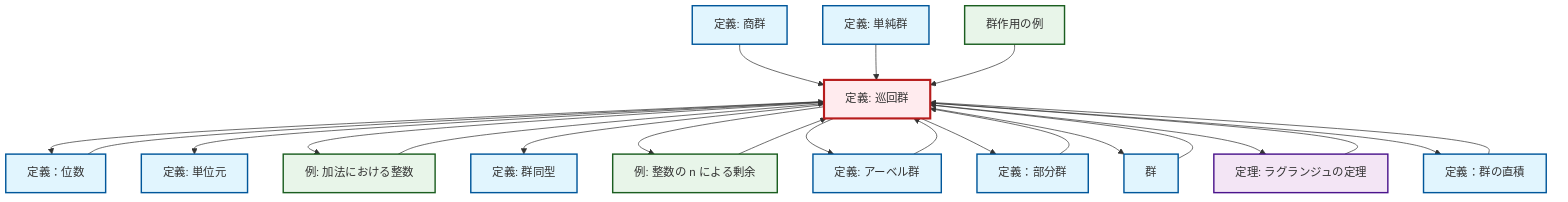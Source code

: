 graph TD
    classDef definition fill:#e1f5fe,stroke:#01579b,stroke-width:2px
    classDef theorem fill:#f3e5f5,stroke:#4a148c,stroke-width:2px
    classDef axiom fill:#fff3e0,stroke:#e65100,stroke-width:2px
    classDef example fill:#e8f5e9,stroke:#1b5e20,stroke-width:2px
    classDef current fill:#ffebee,stroke:#b71c1c,stroke-width:3px
    def-simple-group["定義: 単純群"]:::definition
    def-abelian-group["定義: アーベル群"]:::definition
    ex-quotient-integers-mod-n["例: 整数の n による剰余"]:::example
    def-quotient-group["定義: 商群"]:::definition
    def-direct-product["定義：群の直積"]:::definition
    ex-integers-addition["例: 加法における整数"]:::example
    def-identity-element["定義: 単位元"]:::definition
    thm-lagrange["定理: ラグランジュの定理"]:::theorem
    def-cyclic-group["定義: 巡回群"]:::definition
    def-order["定義：位数"]:::definition
    def-subgroup["定義：部分群"]:::definition
    ex-group-action-examples["群作用の例"]:::example
    def-group["群"]:::definition
    def-isomorphism["定義: 群同型"]:::definition
    thm-lagrange --> def-cyclic-group
    def-cyclic-group --> def-order
    def-cyclic-group --> def-identity-element
    ex-integers-addition --> def-cyclic-group
    def-quotient-group --> def-cyclic-group
    def-cyclic-group --> ex-integers-addition
    def-abelian-group --> def-cyclic-group
    def-cyclic-group --> def-isomorphism
    def-subgroup --> def-cyclic-group
    def-direct-product --> def-cyclic-group
    def-group --> def-cyclic-group
    def-cyclic-group --> ex-quotient-integers-mod-n
    def-simple-group --> def-cyclic-group
    ex-quotient-integers-mod-n --> def-cyclic-group
    def-cyclic-group --> def-abelian-group
    ex-group-action-examples --> def-cyclic-group
    def-cyclic-group --> def-subgroup
    def-cyclic-group --> def-group
    def-cyclic-group --> thm-lagrange
    def-order --> def-cyclic-group
    def-cyclic-group --> def-direct-product
    class def-cyclic-group current